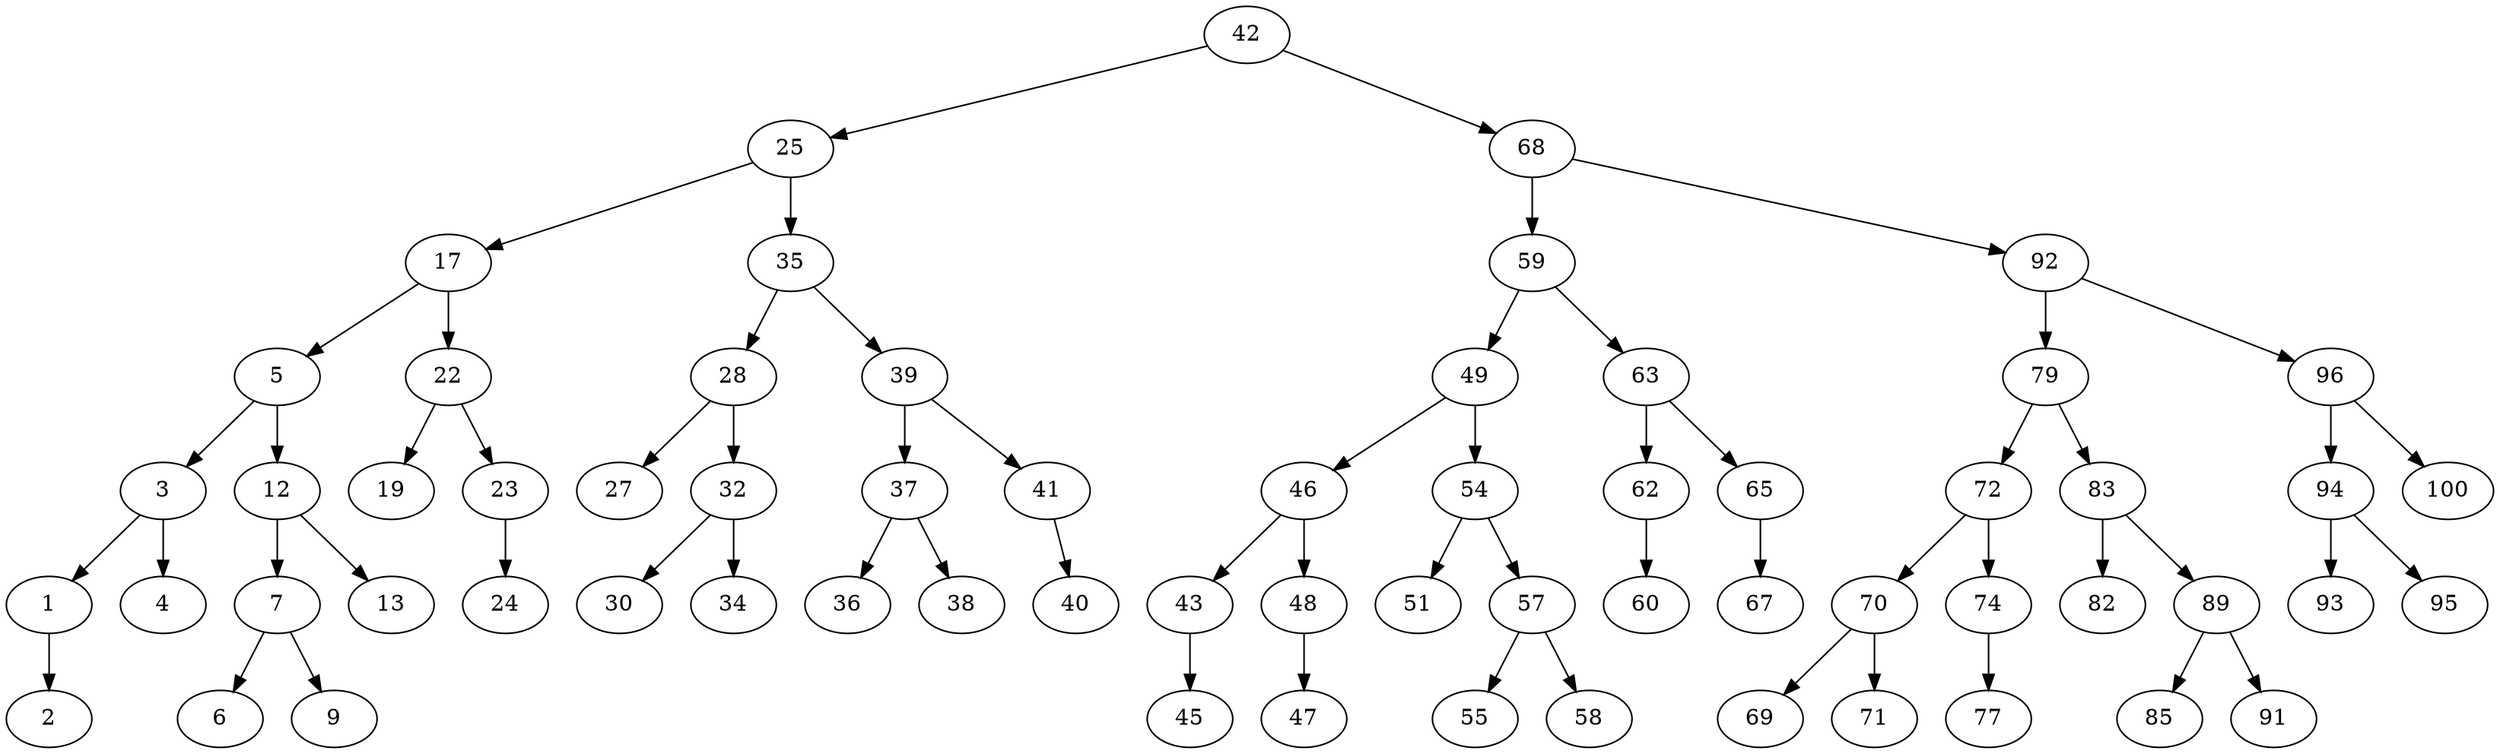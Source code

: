 digraph ArbolBinario {
42 -> 25;
25 -> 17;
17 -> 5;
5 -> 3;
3 -> 1;
1 -> 2;
3 -> 4;
5 -> 12;
12 -> 7;
7 -> 6;
7 -> 9;
12 -> 13;
17 -> 22;
22 -> 19;
22 -> 23;
23 -> 24;
25 -> 35;
35 -> 28;
28 -> 27;
28 -> 32;
32 -> 30;
32 -> 34;
35 -> 39;
39 -> 37;
37 -> 36;
37 -> 38;
39 -> 41;
41 -> 40;
42 -> 68;
68 -> 59;
59 -> 49;
49 -> 46;
46 -> 43;
43 -> 45;
46 -> 48;
48 -> 47;
49 -> 54;
54 -> 51;
54 -> 57;
57 -> 55;
57 -> 58;
59 -> 63;
63 -> 62;
62 -> 60;
63 -> 65;
65 -> 67;
68 -> 92;
92 -> 79;
79 -> 72;
72 -> 70;
70 -> 69;
70 -> 71;
72 -> 74;
74 -> 77;
79 -> 83;
83 -> 82;
83 -> 89;
89 -> 85;
89 -> 91;
92 -> 96;
96 -> 94;
94 -> 93;
94 -> 95;
96 -> 100;
}
